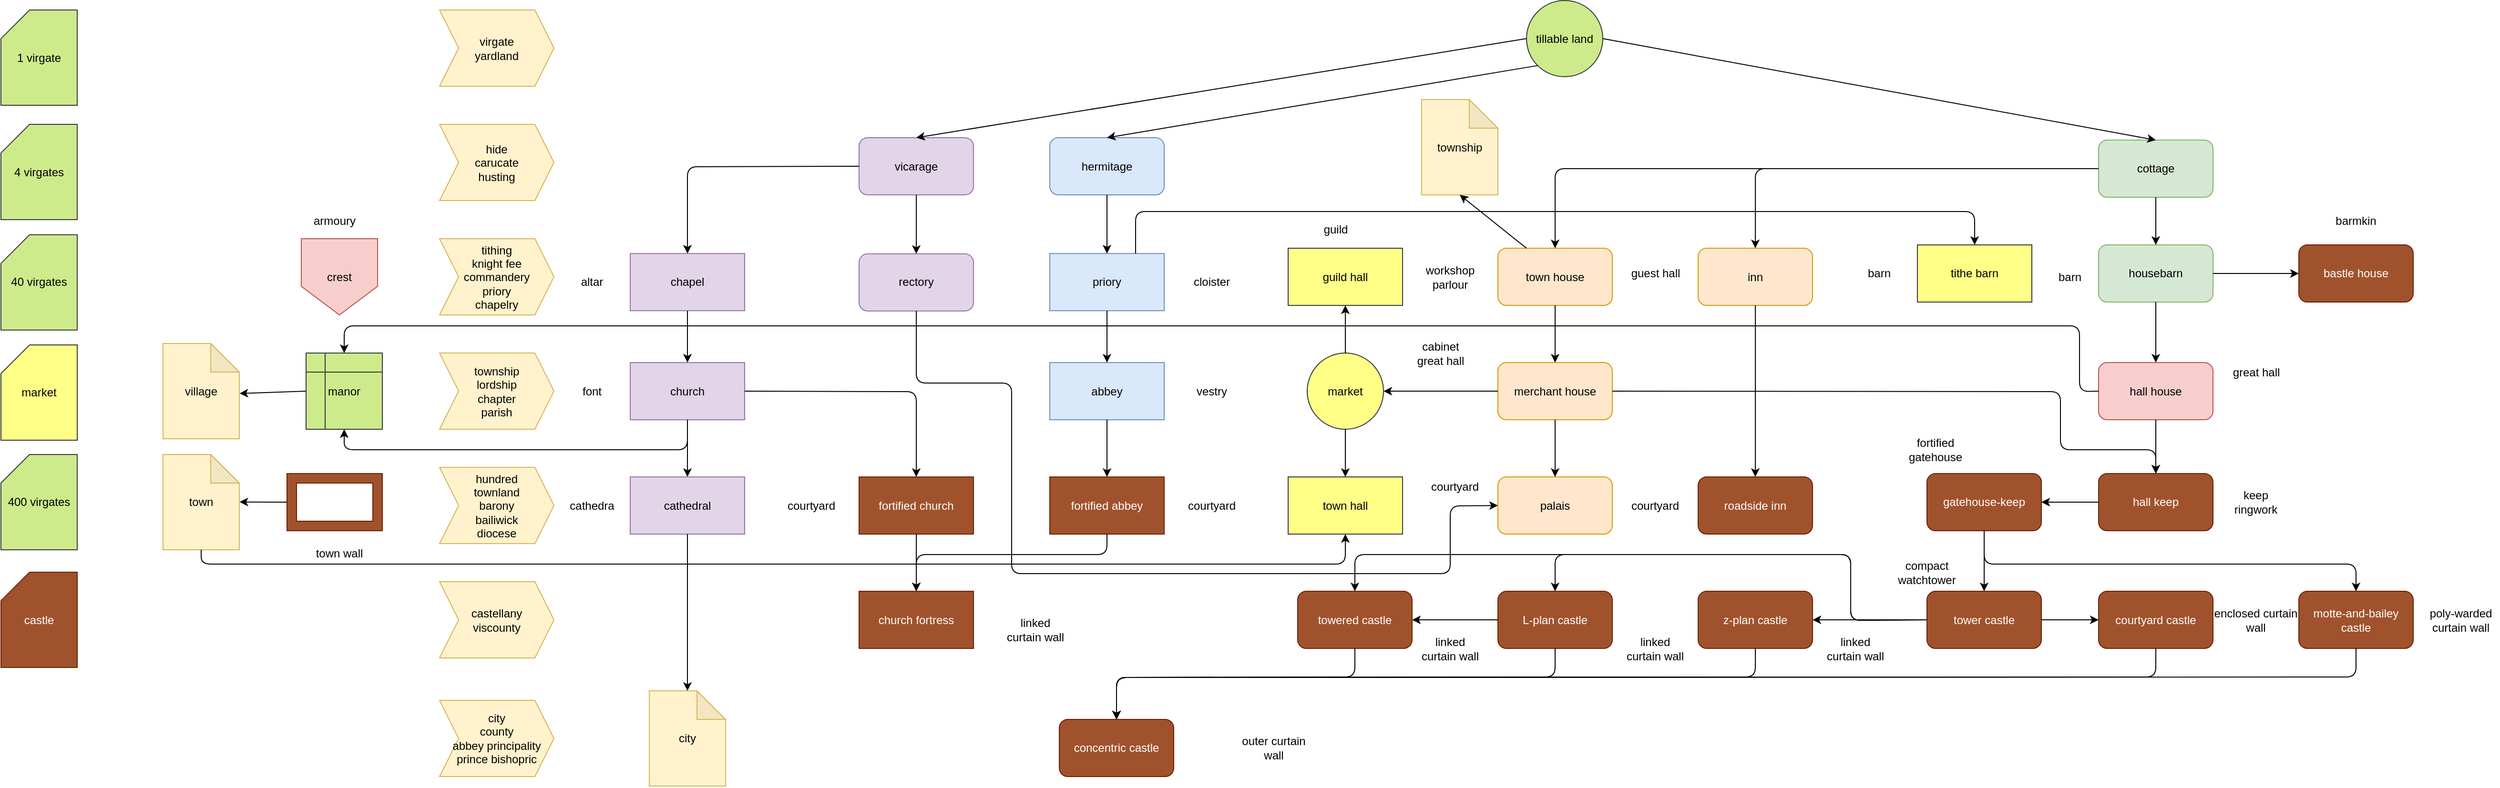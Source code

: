 <mxfile version="12.4.2" type="device" pages="1"><diagram id="bMu57RXg4j-dRuJXqPZt" name="Page-1"><mxGraphModel dx="3065" dy="1182" grid="1" gridSize="10" guides="1" tooltips="1" connect="1" arrows="1" fold="1" page="1" pageScale="1" pageWidth="827" pageHeight="1169" math="0" shadow="0"><root><mxCell id="0"/><mxCell id="1" parent="0"/><mxCell id="_dfp7Mp4CcfCrXWmgRFr-1" value="hall house" style="rounded=1;whiteSpace=wrap;html=1;fillColor=#f8cecc;strokeColor=#b85450;" vertex="1" parent="1"><mxGeometry x="2040" y="418.53" width="120" height="60" as="geometry"/></mxCell><mxCell id="_dfp7Mp4CcfCrXWmgRFr-2" value="hall keep" style="rounded=1;whiteSpace=wrap;html=1;fillColor=#a0522d;strokeColor=#6D1F00;fontColor=#ffffff;" vertex="1" parent="1"><mxGeometry x="2040" y="535" width="120" height="60" as="geometry"/></mxCell><mxCell id="_dfp7Mp4CcfCrXWmgRFr-3" value="gatehouse-keep" style="rounded=1;whiteSpace=wrap;html=1;fillColor=#a0522d;strokeColor=#6D1F00;fontColor=#ffffff;" vertex="1" parent="1"><mxGeometry x="1860" y="535" width="120" height="60" as="geometry"/></mxCell><mxCell id="_dfp7Mp4CcfCrXWmgRFr-4" value="" style="endArrow=classic;html=1;entryX=1;entryY=0.5;entryDx=0;entryDy=0;exitX=0;exitY=0.5;exitDx=0;exitDy=0;" edge="1" parent="1" source="_dfp7Mp4CcfCrXWmgRFr-2" target="_dfp7Mp4CcfCrXWmgRFr-3"><mxGeometry width="50" height="50" relative="1" as="geometry"><mxPoint x="2040" y="835" as="sourcePoint"/><mxPoint x="2090" y="785" as="targetPoint"/></mxGeometry></mxCell><mxCell id="_dfp7Mp4CcfCrXWmgRFr-5" value="" style="endArrow=classic;html=1;entryX=0.5;entryY=0;entryDx=0;entryDy=0;exitX=0.5;exitY=1;exitDx=0;exitDy=0;" edge="1" parent="1" source="_dfp7Mp4CcfCrXWmgRFr-1" target="_dfp7Mp4CcfCrXWmgRFr-2"><mxGeometry width="50" height="50" relative="1" as="geometry"><mxPoint x="2040" y="835" as="sourcePoint"/><mxPoint x="2090" y="785" as="targetPoint"/></mxGeometry></mxCell><mxCell id="_dfp7Mp4CcfCrXWmgRFr-6" value="tower castle" style="rounded=1;whiteSpace=wrap;html=1;fillColor=#a0522d;strokeColor=#6D1F00;fontColor=#ffffff;" vertex="1" parent="1"><mxGeometry x="1860" y="658.53" width="120" height="60" as="geometry"/></mxCell><mxCell id="_dfp7Mp4CcfCrXWmgRFr-8" value="motte-and-bailey castle" style="rounded=1;whiteSpace=wrap;html=1;fillColor=#a0522d;strokeColor=#6D1F00;fontColor=#ffffff;" vertex="1" parent="1"><mxGeometry x="2250" y="658.53" width="120" height="60" as="geometry"/></mxCell><mxCell id="_dfp7Mp4CcfCrXWmgRFr-10" value="courtyard castle" style="rounded=1;whiteSpace=wrap;html=1;fillColor=#a0522d;strokeColor=#6D1F00;fontColor=#ffffff;" vertex="1" parent="1"><mxGeometry x="2040" y="658.53" width="120" height="60" as="geometry"/></mxCell><mxCell id="_dfp7Mp4CcfCrXWmgRFr-11" value="z-plan castle" style="rounded=1;whiteSpace=wrap;html=1;fillColor=#a0522d;strokeColor=#6D1F00;fontColor=#ffffff;" vertex="1" parent="1"><mxGeometry x="1620" y="658.53" width="120" height="60" as="geometry"/></mxCell><mxCell id="_dfp7Mp4CcfCrXWmgRFr-12" value="L-plan castle" style="rounded=1;whiteSpace=wrap;html=1;fillColor=#a0522d;strokeColor=#6D1F00;fontColor=#ffffff;" vertex="1" parent="1"><mxGeometry x="1410" y="658.53" width="120" height="60" as="geometry"/></mxCell><mxCell id="_dfp7Mp4CcfCrXWmgRFr-13" value="towered castle" style="rounded=1;whiteSpace=wrap;html=1;fillColor=#a0522d;strokeColor=#6D1F00;fontColor=#ffffff;" vertex="1" parent="1"><mxGeometry x="1200" y="658.53" width="120" height="60" as="geometry"/></mxCell><mxCell id="_dfp7Mp4CcfCrXWmgRFr-18" value="" style="endArrow=classic;html=1;exitX=0;exitY=0.5;exitDx=0;exitDy=0;entryX=1;entryY=0.5;entryDx=0;entryDy=0;" edge="1" parent="1" source="_dfp7Mp4CcfCrXWmgRFr-12" target="_dfp7Mp4CcfCrXWmgRFr-13"><mxGeometry width="50" height="50" relative="1" as="geometry"><mxPoint x="1200" y="1058.53" as="sourcePoint"/><mxPoint x="1250" y="1008.53" as="targetPoint"/></mxGeometry></mxCell><mxCell id="_dfp7Mp4CcfCrXWmgRFr-19" value="poly-warded curtain wall" style="text;html=1;strokeColor=none;fillColor=none;align=center;verticalAlign=middle;whiteSpace=wrap;rounded=0;" vertex="1" parent="1"><mxGeometry x="2380" y="678.53" width="80" height="20" as="geometry"/></mxCell><mxCell id="_dfp7Mp4CcfCrXWmgRFr-20" value="linked curtain wall" style="text;html=1;strokeColor=none;fillColor=none;align=center;verticalAlign=middle;whiteSpace=wrap;rounded=0;" vertex="1" parent="1"><mxGeometry x="1750" y="708.53" width="70" height="20" as="geometry"/></mxCell><mxCell id="_dfp7Mp4CcfCrXWmgRFr-21" value="outer curtain wall" style="text;html=1;strokeColor=none;fillColor=none;align=center;verticalAlign=middle;whiteSpace=wrap;rounded=0;" vertex="1" parent="1"><mxGeometry x="1140" y="813.03" width="70" height="20" as="geometry"/></mxCell><mxCell id="_dfp7Mp4CcfCrXWmgRFr-22" value="enclosed curtain wall" style="text;html=1;strokeColor=none;fillColor=none;align=center;verticalAlign=middle;whiteSpace=wrap;rounded=0;" vertex="1" parent="1"><mxGeometry x="2160" y="678.53" width="90" height="20" as="geometry"/></mxCell><mxCell id="_dfp7Mp4CcfCrXWmgRFr-23" value="compact watchtower" style="text;html=1;strokeColor=none;fillColor=none;align=center;verticalAlign=middle;whiteSpace=wrap;rounded=0;" vertex="1" parent="1"><mxGeometry x="1820" y="628.53" width="80" height="20" as="geometry"/></mxCell><mxCell id="_dfp7Mp4CcfCrXWmgRFr-24" value="fortified gatehouse" style="text;html=1;strokeColor=none;fillColor=none;align=center;verticalAlign=middle;whiteSpace=wrap;rounded=0;" vertex="1" parent="1"><mxGeometry x="1848.71" y="500" width="40" height="20" as="geometry"/></mxCell><mxCell id="_dfp7Mp4CcfCrXWmgRFr-25" value="&lt;div&gt;keep&lt;/div&gt;&lt;div&gt;ringwork&lt;br&gt;&lt;/div&gt;" style="text;html=1;strokeColor=none;fillColor=none;align=center;verticalAlign=middle;whiteSpace=wrap;rounded=0;" vertex="1" parent="1"><mxGeometry x="2185" y="555" width="40" height="20" as="geometry"/></mxCell><mxCell id="_dfp7Mp4CcfCrXWmgRFr-26" value="housebarn" style="rounded=1;whiteSpace=wrap;html=1;fillColor=#d5e8d4;strokeColor=#82b366;" vertex="1" parent="1"><mxGeometry x="2040" y="295" width="120" height="60" as="geometry"/></mxCell><mxCell id="_dfp7Mp4CcfCrXWmgRFr-27" value="" style="endArrow=classic;html=1;entryX=0.5;entryY=0;entryDx=0;entryDy=0;exitX=0.5;exitY=1;exitDx=0;exitDy=0;" edge="1" parent="1" source="_dfp7Mp4CcfCrXWmgRFr-26" target="_dfp7Mp4CcfCrXWmgRFr-1"><mxGeometry width="50" height="50" relative="1" as="geometry"><mxPoint x="1410" y="1235" as="sourcePoint"/><mxPoint x="1460" y="1185" as="targetPoint"/></mxGeometry></mxCell><mxCell id="_dfp7Mp4CcfCrXWmgRFr-28" value="great hall" style="text;html=1;strokeColor=none;fillColor=none;align=center;verticalAlign=middle;whiteSpace=wrap;rounded=0;" vertex="1" parent="1"><mxGeometry x="2172.5" y="418.53" width="65" height="20" as="geometry"/></mxCell><mxCell id="_dfp7Mp4CcfCrXWmgRFr-29" value="cottage" style="rounded=1;whiteSpace=wrap;html=1;fillColor=#d5e8d4;strokeColor=#82b366;" vertex="1" parent="1"><mxGeometry x="2040" y="185" width="120" height="60" as="geometry"/></mxCell><mxCell id="_dfp7Mp4CcfCrXWmgRFr-30" value="" style="endArrow=classic;html=1;entryX=0.5;entryY=0;entryDx=0;entryDy=0;exitX=0.5;exitY=1;exitDx=0;exitDy=0;" edge="1" parent="1" source="_dfp7Mp4CcfCrXWmgRFr-29" target="_dfp7Mp4CcfCrXWmgRFr-26"><mxGeometry width="50" height="50" relative="1" as="geometry"><mxPoint x="1410" y="1235" as="sourcePoint"/><mxPoint x="1460" y="1185" as="targetPoint"/></mxGeometry></mxCell><mxCell id="_dfp7Mp4CcfCrXWmgRFr-31" value="barn" style="text;html=1;strokeColor=none;fillColor=none;align=center;verticalAlign=middle;whiteSpace=wrap;rounded=0;" vertex="1" parent="1"><mxGeometry x="1990" y="318.53" width="40" height="20" as="geometry"/></mxCell><mxCell id="_dfp7Mp4CcfCrXWmgRFr-54" value="inn" style="rounded=1;whiteSpace=wrap;html=1;fillColor=#ffe6cc;strokeColor=#d79b00;" vertex="1" parent="1"><mxGeometry x="1620" y="298.53" width="120" height="60" as="geometry"/></mxCell><mxCell id="_dfp7Mp4CcfCrXWmgRFr-55" value="roadside inn" style="rounded=1;whiteSpace=wrap;html=1;fillColor=#a0522d;strokeColor=#6D1F00;fontColor=#ffffff;" vertex="1" parent="1"><mxGeometry x="1620" y="538.53" width="120" height="60" as="geometry"/></mxCell><mxCell id="_dfp7Mp4CcfCrXWmgRFr-56" value="" style="endArrow=classic;html=1;exitX=0.5;exitY=1;exitDx=0;exitDy=0;" edge="1" parent="1" source="_dfp7Mp4CcfCrXWmgRFr-54" target="_dfp7Mp4CcfCrXWmgRFr-55"><mxGeometry width="50" height="50" relative="1" as="geometry"><mxPoint x="1270" y="1673.53" as="sourcePoint"/><mxPoint x="1320" y="1623.53" as="targetPoint"/></mxGeometry></mxCell><mxCell id="_dfp7Mp4CcfCrXWmgRFr-57" value="courtyard" style="text;html=1;strokeColor=none;fillColor=none;align=center;verticalAlign=middle;whiteSpace=wrap;rounded=0;" vertex="1" parent="1"><mxGeometry x="1325" y="538.53" width="80" height="20" as="geometry"/></mxCell><mxCell id="_dfp7Mp4CcfCrXWmgRFr-58" value="town house" style="rounded=1;whiteSpace=wrap;html=1;fillColor=#ffe6cc;strokeColor=#d79b00;" vertex="1" parent="1"><mxGeometry x="1410" y="298.53" width="120" height="60" as="geometry"/></mxCell><mxCell id="_dfp7Mp4CcfCrXWmgRFr-59" value="merchant house" style="rounded=1;whiteSpace=wrap;html=1;fillColor=#ffe6cc;strokeColor=#d79b00;" vertex="1" parent="1"><mxGeometry x="1410" y="418.53" width="120" height="60" as="geometry"/></mxCell><mxCell id="_dfp7Mp4CcfCrXWmgRFr-60" value="" style="endArrow=classic;html=1;exitX=0.5;exitY=1;exitDx=0;exitDy=0;" edge="1" parent="1" source="_dfp7Mp4CcfCrXWmgRFr-58" target="_dfp7Mp4CcfCrXWmgRFr-59"><mxGeometry width="50" height="50" relative="1" as="geometry"><mxPoint x="1280" y="1673.53" as="sourcePoint"/><mxPoint x="1600" y="1049.392" as="targetPoint"/></mxGeometry></mxCell><mxCell id="_dfp7Mp4CcfCrXWmgRFr-61" value="courtyard" style="text;html=1;strokeColor=none;fillColor=none;align=center;verticalAlign=middle;whiteSpace=wrap;rounded=0;" vertex="1" parent="1"><mxGeometry x="1540" y="558.53" width="70" height="20" as="geometry"/></mxCell><mxCell id="_dfp7Mp4CcfCrXWmgRFr-62" value="&lt;div&gt;cabinet&lt;/div&gt;&lt;div&gt;great hall&lt;br&gt;&lt;/div&gt;" style="text;html=1;strokeColor=none;fillColor=none;align=center;verticalAlign=middle;whiteSpace=wrap;rounded=0;" vertex="1" parent="1"><mxGeometry x="1320" y="398.53" width="60" height="20" as="geometry"/></mxCell><mxCell id="_dfp7Mp4CcfCrXWmgRFr-63" value="" style="endArrow=classic;html=1;exitX=0;exitY=0.5;exitDx=0;exitDy=0;entryX=0.5;entryY=0;entryDx=0;entryDy=0;" edge="1" parent="1" source="_dfp7Mp4CcfCrXWmgRFr-29" target="_dfp7Mp4CcfCrXWmgRFr-54"><mxGeometry width="50" height="50" relative="1" as="geometry"><mxPoint x="1910" y="275" as="sourcePoint"/><mxPoint x="1560" y="585" as="targetPoint"/><Array as="points"><mxPoint x="1680" y="215"/></Array></mxGeometry></mxCell><mxCell id="_dfp7Mp4CcfCrXWmgRFr-64" value="" style="endArrow=classic;html=1;exitX=0;exitY=0.5;exitDx=0;exitDy=0;entryX=0.5;entryY=0;entryDx=0;entryDy=0;" edge="1" parent="1" source="_dfp7Mp4CcfCrXWmgRFr-29" target="_dfp7Mp4CcfCrXWmgRFr-58"><mxGeometry width="50" height="50" relative="1" as="geometry"><mxPoint x="1340" y="145" as="sourcePoint"/><mxPoint x="1050" y="317.07" as="targetPoint"/><Array as="points"><mxPoint x="1470" y="215"/></Array></mxGeometry></mxCell><mxCell id="_dfp7Mp4CcfCrXWmgRFr-65" value="guest hall" style="text;html=1;strokeColor=none;fillColor=none;align=center;verticalAlign=middle;whiteSpace=wrap;rounded=0;" vertex="1" parent="1"><mxGeometry x="1537.5" y="315.0" width="75" height="20" as="geometry"/></mxCell><mxCell id="_dfp7Mp4CcfCrXWmgRFr-66" value="&lt;div&gt;workshop&lt;/div&gt;&lt;div&gt;parlour&lt;br&gt;&lt;/div&gt;" style="text;html=1;strokeColor=none;fillColor=none;align=center;verticalAlign=middle;whiteSpace=wrap;rounded=0;" vertex="1" parent="1"><mxGeometry x="1325" y="318.53" width="70" height="20" as="geometry"/></mxCell><mxCell id="_dfp7Mp4CcfCrXWmgRFr-67" value="concentric castle" style="rounded=1;whiteSpace=wrap;html=1;fillColor=#a0522d;strokeColor=#6D1F00;fontColor=#ffffff;" vertex="1" parent="1"><mxGeometry x="950" y="793.03" width="120" height="60" as="geometry"/></mxCell><mxCell id="_dfp7Mp4CcfCrXWmgRFr-68" value="" style="endArrow=classic;html=1;exitX=0.5;exitY=1;exitDx=0;exitDy=0;entryX=0.5;entryY=0;entryDx=0;entryDy=0;" edge="1" parent="1" source="_dfp7Mp4CcfCrXWmgRFr-13" target="_dfp7Mp4CcfCrXWmgRFr-67"><mxGeometry width="50" height="50" relative="1" as="geometry"><mxPoint x="1290" y="838.53" as="sourcePoint"/><mxPoint x="1140" y="778.53" as="targetPoint"/><Array as="points"><mxPoint x="1260" y="748.53"/><mxPoint x="1010" y="749"/></Array></mxGeometry></mxCell><mxCell id="_dfp7Mp4CcfCrXWmgRFr-69" value="" style="endArrow=classic;html=1;exitX=0.5;exitY=1;exitDx=0;exitDy=0;entryX=0.5;entryY=0;entryDx=0;entryDy=0;" edge="1" parent="1" source="_dfp7Mp4CcfCrXWmgRFr-12" target="_dfp7Mp4CcfCrXWmgRFr-67"><mxGeometry width="50" height="50" relative="1" as="geometry"><mxPoint x="1300" y="908.53" as="sourcePoint"/><mxPoint x="1360" y="838.53" as="targetPoint"/><Array as="points"><mxPoint x="1470" y="748.53"/><mxPoint x="1010" y="749"/></Array></mxGeometry></mxCell><mxCell id="_dfp7Mp4CcfCrXWmgRFr-70" value="" style="endArrow=classic;html=1;exitX=0.5;exitY=1;exitDx=0;exitDy=0;entryX=0.5;entryY=0;entryDx=0;entryDy=0;" edge="1" parent="1" source="_dfp7Mp4CcfCrXWmgRFr-11" target="_dfp7Mp4CcfCrXWmgRFr-67"><mxGeometry width="50" height="50" relative="1" as="geometry"><mxPoint x="1670" y="788.53" as="sourcePoint"/><mxPoint x="1520" y="818.53" as="targetPoint"/><Array as="points"><mxPoint x="1680" y="748.53"/><mxPoint x="1010" y="749"/></Array></mxGeometry></mxCell><mxCell id="_dfp7Mp4CcfCrXWmgRFr-71" value="" style="endArrow=classic;html=1;exitX=0.5;exitY=1;exitDx=0;exitDy=0;entryX=0.5;entryY=0;entryDx=0;entryDy=0;" edge="1" parent="1" source="_dfp7Mp4CcfCrXWmgRFr-10" target="_dfp7Mp4CcfCrXWmgRFr-67"><mxGeometry width="50" height="50" relative="1" as="geometry"><mxPoint x="1820" y="778.53" as="sourcePoint"/><mxPoint x="1830" y="808.53" as="targetPoint"/><Array as="points"><mxPoint x="2100" y="748.53"/><mxPoint x="1010" y="749"/></Array></mxGeometry></mxCell><mxCell id="_dfp7Mp4CcfCrXWmgRFr-72" value="" style="endArrow=classic;html=1;exitX=0.5;exitY=1;exitDx=0;exitDy=0;entryX=0.5;entryY=0;entryDx=0;entryDy=0;" edge="1" parent="1" source="_dfp7Mp4CcfCrXWmgRFr-8" target="_dfp7Mp4CcfCrXWmgRFr-67"><mxGeometry width="50" height="50" relative="1" as="geometry"><mxPoint x="2040" y="838.53" as="sourcePoint"/><mxPoint x="2070" y="818.53" as="targetPoint"/><Array as="points"><mxPoint x="2310" y="748.53"/><mxPoint x="1010" y="749"/></Array></mxGeometry></mxCell><mxCell id="_dfp7Mp4CcfCrXWmgRFr-95" value="priory" style="rounded=0;whiteSpace=wrap;html=1;fillColor=#dae8fc;strokeColor=#6c8ebf;" vertex="1" parent="1"><mxGeometry x="940" y="304.08" width="120" height="60" as="geometry"/></mxCell><mxCell id="_dfp7Mp4CcfCrXWmgRFr-96" value="abbey" style="rounded=0;whiteSpace=wrap;html=1;fillColor=#dae8fc;strokeColor=#6c8ebf;" vertex="1" parent="1"><mxGeometry x="940" y="418.53" width="120" height="60" as="geometry"/></mxCell><mxCell id="_dfp7Mp4CcfCrXWmgRFr-97" value="fortified abbey" style="rounded=0;whiteSpace=wrap;html=1;fillColor=#a0522d;strokeColor=#6D1F00;fontColor=#ffffff;" vertex="1" parent="1"><mxGeometry x="940" y="538.53" width="120" height="60" as="geometry"/></mxCell><mxCell id="_dfp7Mp4CcfCrXWmgRFr-98" value="" style="endArrow=classic;html=1;exitX=0.5;exitY=1;exitDx=0;exitDy=0;" edge="1" parent="1" source="_dfp7Mp4CcfCrXWmgRFr-96" target="_dfp7Mp4CcfCrXWmgRFr-97"><mxGeometry width="50" height="50" relative="1" as="geometry"><mxPoint x="1171.29" y="544.997" as="sourcePoint"/><mxPoint x="1071.29" y="665.83" as="targetPoint"/></mxGeometry></mxCell><mxCell id="_dfp7Mp4CcfCrXWmgRFr-99" value="" style="endArrow=classic;html=1;exitX=0.5;exitY=1;exitDx=0;exitDy=0;entryX=0.5;entryY=0;entryDx=0;entryDy=0;" edge="1" parent="1" source="_dfp7Mp4CcfCrXWmgRFr-95" target="_dfp7Mp4CcfCrXWmgRFr-96"><mxGeometry width="50" height="50" relative="1" as="geometry"><mxPoint x="1151.29" y="537.497" as="sourcePoint"/><mxPoint x="1111.29" y="610.83" as="targetPoint"/></mxGeometry></mxCell><mxCell id="_dfp7Mp4CcfCrXWmgRFr-100" value="church" style="rounded=0;whiteSpace=wrap;html=1;fillColor=#e1d5e7;strokeColor=#9673a6;" vertex="1" parent="1"><mxGeometry x="500" y="418.53" width="120" height="60" as="geometry"/></mxCell><mxCell id="_dfp7Mp4CcfCrXWmgRFr-102" value="hermitage" style="rounded=1;whiteSpace=wrap;html=1;fillColor=#dae8fc;strokeColor=#6c8ebf;" vertex="1" parent="1"><mxGeometry x="940" y="182.5" width="120" height="60" as="geometry"/></mxCell><mxCell id="_dfp7Mp4CcfCrXWmgRFr-103" value="" style="endArrow=classic;html=1;entryX=0.5;entryY=0;entryDx=0;entryDy=0;exitX=0.5;exitY=1;exitDx=0;exitDy=0;" edge="1" parent="1" source="_dfp7Mp4CcfCrXWmgRFr-100" target="_dfp7Mp4CcfCrXWmgRFr-118"><mxGeometry width="50" height="50" relative="1" as="geometry"><mxPoint x="360" y="350" as="sourcePoint"/><mxPoint x="560" y="552.64" as="targetPoint"/></mxGeometry></mxCell><mxCell id="_dfp7Mp4CcfCrXWmgRFr-104" value="rectory" style="rounded=1;whiteSpace=wrap;html=1;fillColor=#e1d5e7;strokeColor=#9673a6;" vertex="1" parent="1"><mxGeometry x="740" y="304.42" width="120" height="60" as="geometry"/></mxCell><mxCell id="_dfp7Mp4CcfCrXWmgRFr-105" value="vicarage" style="rounded=1;whiteSpace=wrap;html=1;fillColor=#e1d5e7;strokeColor=#9673a6;" vertex="1" parent="1"><mxGeometry x="740" y="182.5" width="120" height="60" as="geometry"/></mxCell><mxCell id="_dfp7Mp4CcfCrXWmgRFr-106" value="" style="endArrow=classic;html=1;exitX=0.5;exitY=1;exitDx=0;exitDy=0;entryX=0.5;entryY=0;entryDx=0;entryDy=0;" edge="1" parent="1" source="_dfp7Mp4CcfCrXWmgRFr-105" target="_dfp7Mp4CcfCrXWmgRFr-104"><mxGeometry width="50" height="50" relative="1" as="geometry"><mxPoint x="870" y="552.5" as="sourcePoint"/><mxPoint x="790" y="580" as="targetPoint"/></mxGeometry></mxCell><mxCell id="_dfp7Mp4CcfCrXWmgRFr-107" value="" style="endArrow=classic;html=1;exitX=0.5;exitY=1;exitDx=0;exitDy=0;entryX=0.5;entryY=0;entryDx=0;entryDy=0;" edge="1" parent="1" source="_dfp7Mp4CcfCrXWmgRFr-102" target="_dfp7Mp4CcfCrXWmgRFr-95"><mxGeometry width="50" height="50" relative="1" as="geometry"><mxPoint x="781.29" y="250.83" as="sourcePoint"/><mxPoint x="781.29" y="316.11" as="targetPoint"/></mxGeometry></mxCell><mxCell id="_dfp7Mp4CcfCrXWmgRFr-108" value="chapel" style="rounded=0;whiteSpace=wrap;html=1;fillColor=#e1d5e7;strokeColor=#9673a6;" vertex="1" parent="1"><mxGeometry x="500" y="304.08" width="120" height="60" as="geometry"/></mxCell><mxCell id="_dfp7Mp4CcfCrXWmgRFr-109" value="" style="endArrow=classic;html=1;exitX=0;exitY=0.5;exitDx=0;exitDy=0;entryX=0.5;entryY=0;entryDx=0;entryDy=0;" edge="1" parent="1" source="_dfp7Mp4CcfCrXWmgRFr-105" target="_dfp7Mp4CcfCrXWmgRFr-108"><mxGeometry width="50" height="50" relative="1" as="geometry"><mxPoint x="670" y="140" as="sourcePoint"/><mxPoint x="550" y="140" as="targetPoint"/><Array as="points"><mxPoint x="560" y="213"/></Array></mxGeometry></mxCell><mxCell id="_dfp7Mp4CcfCrXWmgRFr-110" value="" style="endArrow=classic;html=1;exitX=0.5;exitY=1;exitDx=0;exitDy=0;" edge="1" parent="1" source="_dfp7Mp4CcfCrXWmgRFr-108" target="_dfp7Mp4CcfCrXWmgRFr-100"><mxGeometry width="50" height="50" relative="1" as="geometry"><mxPoint x="390" y="260" as="sourcePoint"/><mxPoint x="390" y="321.92" as="targetPoint"/></mxGeometry></mxCell><mxCell id="_dfp7Mp4CcfCrXWmgRFr-111" value="cathedra" style="text;html=1;strokeColor=none;fillColor=none;align=center;verticalAlign=middle;whiteSpace=wrap;rounded=0;" vertex="1" parent="1"><mxGeometry x="440" y="558.53" width="40" height="20" as="geometry"/></mxCell><mxCell id="_dfp7Mp4CcfCrXWmgRFr-112" value="altar" style="text;html=1;strokeColor=none;fillColor=none;align=center;verticalAlign=middle;whiteSpace=wrap;rounded=0;" vertex="1" parent="1"><mxGeometry x="440" y="324.42" width="40" height="20" as="geometry"/></mxCell><mxCell id="_dfp7Mp4CcfCrXWmgRFr-114" value="font" style="text;html=1;strokeColor=none;fillColor=none;align=center;verticalAlign=middle;whiteSpace=wrap;rounded=0;" vertex="1" parent="1"><mxGeometry x="440" y="438.53" width="40" height="20" as="geometry"/></mxCell><mxCell id="_dfp7Mp4CcfCrXWmgRFr-115" value="cloister" style="text;html=1;strokeColor=none;fillColor=none;align=center;verticalAlign=middle;whiteSpace=wrap;rounded=0;" vertex="1" parent="1"><mxGeometry x="1090" y="324.42" width="40" height="20" as="geometry"/></mxCell><mxCell id="_dfp7Mp4CcfCrXWmgRFr-116" value="courtyard" style="text;html=1;strokeColor=none;fillColor=none;align=center;verticalAlign=middle;whiteSpace=wrap;rounded=0;" vertex="1" parent="1"><mxGeometry x="1090" y="558.53" width="40" height="20" as="geometry"/></mxCell><mxCell id="_dfp7Mp4CcfCrXWmgRFr-117" value="vestry" style="text;html=1;strokeColor=none;fillColor=none;align=center;verticalAlign=middle;whiteSpace=wrap;rounded=0;" vertex="1" parent="1"><mxGeometry x="1090" y="438.53" width="40" height="20" as="geometry"/></mxCell><mxCell id="_dfp7Mp4CcfCrXWmgRFr-118" value="cathedral" style="rounded=0;whiteSpace=wrap;html=1;fillColor=#e1d5e7;strokeColor=#9673a6;" vertex="1" parent="1"><mxGeometry x="500" y="538.53" width="120" height="60" as="geometry"/></mxCell><mxCell id="_dfp7Mp4CcfCrXWmgRFr-119" value="palais" style="rounded=1;whiteSpace=wrap;html=1;fillColor=#ffe6cc;strokeColor=#d79b00;" vertex="1" parent="1"><mxGeometry x="1410" y="538.53" width="120" height="60" as="geometry"/></mxCell><mxCell id="_dfp7Mp4CcfCrXWmgRFr-120" value="" style="endArrow=classic;html=1;exitX=0.5;exitY=1;exitDx=0;exitDy=0;entryX=0.5;entryY=0;entryDx=0;entryDy=0;" edge="1" parent="1" source="_dfp7Mp4CcfCrXWmgRFr-59" target="_dfp7Mp4CcfCrXWmgRFr-119"><mxGeometry width="50" height="50" relative="1" as="geometry"><mxPoint x="1350" y="723.53" as="sourcePoint"/><mxPoint x="1350" y="792.5" as="targetPoint"/></mxGeometry></mxCell><mxCell id="_dfp7Mp4CcfCrXWmgRFr-128" value="tillable land" style="ellipse;whiteSpace=wrap;html=1;aspect=fixed;fillColor=#cdeb8b;strokeColor=#36393d;" vertex="1" parent="1"><mxGeometry x="1440" y="38.53" width="80" height="80" as="geometry"/></mxCell><mxCell id="hwaHzR4y0qbsWdCwGKjP-2" value="&lt;div&gt;hide&lt;/div&gt;&lt;div&gt;carucate&lt;/div&gt;&lt;div&gt;husting&lt;br&gt;&lt;/div&gt;" style="shape=step;perimeter=stepPerimeter;whiteSpace=wrap;html=1;fixedSize=1;fillColor=#fff2cc;strokeColor=#d6b656;" vertex="1" parent="1"><mxGeometry x="300" y="168.53" width="120" height="80" as="geometry"/></mxCell><mxCell id="hwaHzR4y0qbsWdCwGKjP-3" value="&lt;div&gt;tithing&lt;/div&gt;&lt;div&gt;knight fee&lt;/div&gt;&lt;div&gt;commandery&lt;/div&gt;&lt;div&gt;priory&lt;/div&gt;&lt;div&gt;chapelry&lt;br&gt;&lt;/div&gt;" style="shape=step;perimeter=stepPerimeter;whiteSpace=wrap;html=1;fixedSize=1;fillColor=#fff2cc;strokeColor=#d6b656;" vertex="1" parent="1"><mxGeometry x="300" y="288.53" width="120" height="80" as="geometry"/></mxCell><mxCell id="hwaHzR4y0qbsWdCwGKjP-4" value="&lt;div&gt;township&lt;/div&gt;&lt;div&gt;lordship&lt;/div&gt;&lt;div&gt;chapter&lt;/div&gt;&lt;div&gt;parish&lt;br&gt;&lt;/div&gt;" style="shape=step;perimeter=stepPerimeter;whiteSpace=wrap;html=1;fixedSize=1;fillColor=#fff2cc;strokeColor=#d6b656;" vertex="1" parent="1"><mxGeometry x="300" y="408.53" width="120" height="80" as="geometry"/></mxCell><mxCell id="hwaHzR4y0qbsWdCwGKjP-5" value="&lt;div&gt;hundred&lt;/div&gt;&lt;div&gt;townland&lt;/div&gt;&lt;div&gt;barony&lt;/div&gt;&lt;div&gt;bailiwick&lt;/div&gt;&lt;div&gt;diocese&lt;/div&gt;" style="shape=step;perimeter=stepPerimeter;whiteSpace=wrap;html=1;fixedSize=1;fillColor=#fff2cc;strokeColor=#d6b656;" vertex="1" parent="1"><mxGeometry x="300" y="528.53" width="120" height="80" as="geometry"/></mxCell><mxCell id="hwaHzR4y0qbsWdCwGKjP-6" value="&lt;div&gt;castellany&lt;/div&gt;&lt;div&gt;viscounty&lt;br&gt;&lt;/div&gt;" style="shape=step;perimeter=stepPerimeter;whiteSpace=wrap;html=1;fixedSize=1;fillColor=#fff2cc;strokeColor=#d6b656;" vertex="1" parent="1"><mxGeometry x="300" y="648.53" width="120" height="80" as="geometry"/></mxCell><mxCell id="hwaHzR4y0qbsWdCwGKjP-7" value="&lt;div&gt;city&lt;/div&gt;&lt;div&gt;county&lt;/div&gt;&lt;div&gt;abbey principality&lt;/div&gt;&lt;div&gt;prince bishopric&lt;br&gt;&lt;/div&gt;" style="shape=step;perimeter=stepPerimeter;whiteSpace=wrap;html=1;fixedSize=1;fillColor=#fff2cc;strokeColor=#d6b656;" vertex="1" parent="1"><mxGeometry x="300" y="773.03" width="120" height="80" as="geometry"/></mxCell><mxCell id="hwaHzR4y0qbsWdCwGKjP-9" value="" style="endArrow=classic;html=1;exitX=0.5;exitY=1;exitDx=0;exitDy=0;entryX=0.5;entryY=0;entryDx=0;entryDy=0;" edge="1" parent="1" source="_dfp7Mp4CcfCrXWmgRFr-3" target="_dfp7Mp4CcfCrXWmgRFr-6"><mxGeometry width="50" height="50" relative="1" as="geometry"><mxPoint x="1130" y="1270" as="sourcePoint"/><mxPoint x="1180" y="1220" as="targetPoint"/></mxGeometry></mxCell><mxCell id="hwaHzR4y0qbsWdCwGKjP-13" value="linked curtain wall" style="text;html=1;strokeColor=none;fillColor=none;align=center;verticalAlign=middle;whiteSpace=wrap;rounded=0;" vertex="1" parent="1"><mxGeometry x="1540" y="708.53" width="70" height="20" as="geometry"/></mxCell><mxCell id="hwaHzR4y0qbsWdCwGKjP-14" value="linked curtain wall" style="text;html=1;strokeColor=none;fillColor=none;align=center;verticalAlign=middle;whiteSpace=wrap;rounded=0;" vertex="1" parent="1"><mxGeometry x="1325" y="708.53" width="70" height="20" as="geometry"/></mxCell><mxCell id="hwaHzR4y0qbsWdCwGKjP-15" value="" style="endArrow=classic;html=1;exitX=0;exitY=0.5;exitDx=0;exitDy=0;entryX=1;entryY=0.5;entryDx=0;entryDy=0;" edge="1" parent="1" source="_dfp7Mp4CcfCrXWmgRFr-6" target="_dfp7Mp4CcfCrXWmgRFr-11"><mxGeometry width="50" height="50" relative="1" as="geometry"><mxPoint x="860" y="920" as="sourcePoint"/><mxPoint x="910" y="870" as="targetPoint"/></mxGeometry></mxCell><mxCell id="hwaHzR4y0qbsWdCwGKjP-16" value="" style="endArrow=classic;html=1;entryX=0.5;entryY=0;entryDx=0;entryDy=0;exitX=0.5;exitY=1;exitDx=0;exitDy=0;" edge="1" parent="1" source="_dfp7Mp4CcfCrXWmgRFr-3" target="_dfp7Mp4CcfCrXWmgRFr-8"><mxGeometry width="50" height="50" relative="1" as="geometry"><mxPoint x="2020" y="620" as="sourcePoint"/><mxPoint x="910" y="870" as="targetPoint"/><Array as="points"><mxPoint x="1920" y="630"/><mxPoint x="2310" y="630"/></Array></mxGeometry></mxCell><mxCell id="hwaHzR4y0qbsWdCwGKjP-17" value="" style="endArrow=classic;html=1;entryX=0;entryY=0.5;entryDx=0;entryDy=0;exitX=1;exitY=0.5;exitDx=0;exitDy=0;" edge="1" parent="1" source="_dfp7Mp4CcfCrXWmgRFr-6" target="_dfp7Mp4CcfCrXWmgRFr-10"><mxGeometry width="50" height="50" relative="1" as="geometry"><mxPoint x="860" y="920" as="sourcePoint"/><mxPoint x="910" y="870" as="targetPoint"/></mxGeometry></mxCell><mxCell id="hwaHzR4y0qbsWdCwGKjP-18" value="" style="endArrow=classic;html=1;exitX=0;exitY=0.5;exitDx=0;exitDy=0;entryX=0.5;entryY=0;entryDx=0;entryDy=0;" edge="1" parent="1" source="_dfp7Mp4CcfCrXWmgRFr-6" target="_dfp7Mp4CcfCrXWmgRFr-12"><mxGeometry width="50" height="50" relative="1" as="geometry"><mxPoint x="860" y="920" as="sourcePoint"/><mxPoint x="1610" y="610" as="targetPoint"/><Array as="points"><mxPoint x="1780" y="689"/><mxPoint x="1780" y="620"/><mxPoint x="1470" y="620"/></Array></mxGeometry></mxCell><mxCell id="hwaHzR4y0qbsWdCwGKjP-19" value="" style="endArrow=classic;html=1;exitX=0;exitY=0.5;exitDx=0;exitDy=0;entryX=0.5;entryY=0;entryDx=0;entryDy=0;" edge="1" parent="1" source="_dfp7Mp4CcfCrXWmgRFr-6" target="_dfp7Mp4CcfCrXWmgRFr-13"><mxGeometry width="50" height="50" relative="1" as="geometry"><mxPoint x="860" y="920" as="sourcePoint"/><mxPoint x="1300" y="610" as="targetPoint"/><Array as="points"><mxPoint x="1780" y="689"/><mxPoint x="1780" y="620"/><mxPoint x="1260" y="620"/></Array></mxGeometry></mxCell><mxCell id="hwaHzR4y0qbsWdCwGKjP-20" value="" style="endArrow=classic;html=1;entryX=0.5;entryY=0;entryDx=0;entryDy=0;exitX=1;exitY=0.5;exitDx=0;exitDy=0;" edge="1" parent="1" source="_dfp7Mp4CcfCrXWmgRFr-128" target="_dfp7Mp4CcfCrXWmgRFr-29"><mxGeometry width="50" height="50" relative="1" as="geometry"><mxPoint x="300" y="930" as="sourcePoint"/><mxPoint x="350" y="880" as="targetPoint"/></mxGeometry></mxCell><mxCell id="hwaHzR4y0qbsWdCwGKjP-21" value="" style="endArrow=classic;html=1;exitX=0;exitY=1;exitDx=0;exitDy=0;entryX=0.5;entryY=0;entryDx=0;entryDy=0;" edge="1" parent="1" source="_dfp7Mp4CcfCrXWmgRFr-128" target="_dfp7Mp4CcfCrXWmgRFr-102"><mxGeometry width="50" height="50" relative="1" as="geometry"><mxPoint x="300" y="930" as="sourcePoint"/><mxPoint x="350" y="880" as="targetPoint"/></mxGeometry></mxCell><mxCell id="hwaHzR4y0qbsWdCwGKjP-22" value="" style="endArrow=classic;html=1;exitX=0;exitY=0.5;exitDx=0;exitDy=0;entryX=0.5;entryY=0;entryDx=0;entryDy=0;" edge="1" parent="1" source="_dfp7Mp4CcfCrXWmgRFr-128" target="_dfp7Mp4CcfCrXWmgRFr-105"><mxGeometry width="50" height="50" relative="1" as="geometry"><mxPoint x="300" y="930" as="sourcePoint"/><mxPoint x="350" y="880" as="targetPoint"/></mxGeometry></mxCell><mxCell id="hwaHzR4y0qbsWdCwGKjP-23" value="" style="endArrow=classic;html=1;entryX=0.5;entryY=0;entryDx=0;entryDy=0;exitX=1;exitY=0.5;exitDx=0;exitDy=0;" edge="1" parent="1" source="_dfp7Mp4CcfCrXWmgRFr-59" target="_dfp7Mp4CcfCrXWmgRFr-2"><mxGeometry width="50" height="50" relative="1" as="geometry"><mxPoint x="1580" y="440" as="sourcePoint"/><mxPoint x="1520" y="950" as="targetPoint"/><Array as="points"><mxPoint x="2000" y="449"/><mxPoint x="2000" y="510"/><mxPoint x="2100" y="510"/></Array></mxGeometry></mxCell><mxCell id="hwaHzR4y0qbsWdCwGKjP-24" value="" style="endArrow=classic;html=1;entryX=0;entryY=0.5;entryDx=0;entryDy=0;exitX=0.5;exitY=1;exitDx=0;exitDy=0;" edge="1" parent="1" source="_dfp7Mp4CcfCrXWmgRFr-104" target="_dfp7Mp4CcfCrXWmgRFr-119"><mxGeometry width="50" height="50" relative="1" as="geometry"><mxPoint x="780" y="690" as="sourcePoint"/><mxPoint x="400" y="880" as="targetPoint"/><Array as="points"><mxPoint x="800" y="440"/><mxPoint x="900" y="440"/><mxPoint x="900" y="640"/><mxPoint x="1160" y="640"/><mxPoint x="1360" y="640"/><mxPoint x="1360" y="569"/></Array></mxGeometry></mxCell><mxCell id="hwaHzR4y0qbsWdCwGKjP-25" value="fortified church" style="rounded=0;whiteSpace=wrap;html=1;fillColor=#a0522d;strokeColor=#6D1F00;fontColor=#ffffff;" vertex="1" parent="1"><mxGeometry x="740" y="538.53" width="120" height="60" as="geometry"/></mxCell><mxCell id="hwaHzR4y0qbsWdCwGKjP-26" value="" style="endArrow=classic;html=1;entryX=0.5;entryY=0;entryDx=0;entryDy=0;exitX=1;exitY=0.5;exitDx=0;exitDy=0;" edge="1" parent="1" source="_dfp7Mp4CcfCrXWmgRFr-100" target="hwaHzR4y0qbsWdCwGKjP-25"><mxGeometry width="50" height="50" relative="1" as="geometry"><mxPoint x="300" y="930" as="sourcePoint"/><mxPoint x="350" y="880" as="targetPoint"/><Array as="points"><mxPoint x="800" y="449"/></Array></mxGeometry></mxCell><mxCell id="hwaHzR4y0qbsWdCwGKjP-27" value="church fortress" style="rounded=0;whiteSpace=wrap;html=1;fillColor=#a0522d;strokeColor=#6D1F00;fontColor=#ffffff;" vertex="1" parent="1"><mxGeometry x="740" y="658.53" width="120" height="60" as="geometry"/></mxCell><mxCell id="hwaHzR4y0qbsWdCwGKjP-28" value="" style="endArrow=classic;html=1;entryX=0.5;entryY=0;entryDx=0;entryDy=0;exitX=0.5;exitY=1;exitDx=0;exitDy=0;" edge="1" parent="1" source="hwaHzR4y0qbsWdCwGKjP-25" target="hwaHzR4y0qbsWdCwGKjP-27"><mxGeometry width="50" height="50" relative="1" as="geometry"><mxPoint x="300" y="930" as="sourcePoint"/><mxPoint x="350" y="880" as="targetPoint"/></mxGeometry></mxCell><mxCell id="hwaHzR4y0qbsWdCwGKjP-29" value="courtyard" style="text;html=1;strokeColor=none;fillColor=none;align=center;verticalAlign=middle;whiteSpace=wrap;rounded=0;" vertex="1" parent="1"><mxGeometry x="670" y="558.53" width="40" height="20" as="geometry"/></mxCell><mxCell id="hwaHzR4y0qbsWdCwGKjP-30" value="linked curtain wall" style="text;html=1;strokeColor=none;fillColor=none;align=center;verticalAlign=middle;whiteSpace=wrap;rounded=0;" vertex="1" parent="1"><mxGeometry x="890" y="688.53" width="70" height="20" as="geometry"/></mxCell><mxCell id="hwaHzR4y0qbsWdCwGKjP-31" value="" style="endArrow=classic;html=1;exitX=0.5;exitY=1;exitDx=0;exitDy=0;entryX=0.5;entryY=0;entryDx=0;entryDy=0;" edge="1" parent="1" source="_dfp7Mp4CcfCrXWmgRFr-97" target="hwaHzR4y0qbsWdCwGKjP-27"><mxGeometry width="50" height="50" relative="1" as="geometry"><mxPoint x="300" y="930" as="sourcePoint"/><mxPoint x="350" y="880" as="targetPoint"/><Array as="points"><mxPoint x="1000" y="620"/><mxPoint x="800" y="620"/></Array></mxGeometry></mxCell><mxCell id="hwaHzR4y0qbsWdCwGKjP-35" value="" style="verticalLabelPosition=bottom;verticalAlign=top;html=1;shape=mxgraph.basic.frame;dx=10;fillColor=#a0522d;strokeColor=#6D1F00;fontColor=#ffffff;" vertex="1" parent="1"><mxGeometry x="140" y="535" width="100" height="60" as="geometry"/></mxCell><mxCell id="hwaHzR4y0qbsWdCwGKjP-36" value="town wall" style="text;html=1;strokeColor=none;fillColor=none;align=center;verticalAlign=middle;whiteSpace=wrap;rounded=0;" vertex="1" parent="1"><mxGeometry x="160" y="608.53" width="70" height="20" as="geometry"/></mxCell><mxCell id="hwaHzR4y0qbsWdCwGKjP-37" value="market" style="ellipse;whiteSpace=wrap;html=1;aspect=fixed;fillColor=#ffff88;strokeColor=#36393d;" vertex="1" parent="1"><mxGeometry x="1210" y="408.53" width="80" height="80" as="geometry"/></mxCell><mxCell id="hwaHzR4y0qbsWdCwGKjP-38" value="town hall" style="rounded=0;whiteSpace=wrap;html=1;fillColor=#ffff88;strokeColor=#36393d;" vertex="1" parent="1"><mxGeometry x="1190" y="538.53" width="120" height="60" as="geometry"/></mxCell><mxCell id="hwaHzR4y0qbsWdCwGKjP-39" value="" style="endArrow=classic;html=1;exitX=0;exitY=0.5;exitDx=0;exitDy=0;entryX=1;entryY=0.5;entryDx=0;entryDy=0;" edge="1" parent="1" source="_dfp7Mp4CcfCrXWmgRFr-59" target="hwaHzR4y0qbsWdCwGKjP-37"><mxGeometry width="50" height="50" relative="1" as="geometry"><mxPoint x="-40" y="930" as="sourcePoint"/><mxPoint x="10" y="880" as="targetPoint"/></mxGeometry></mxCell><mxCell id="hwaHzR4y0qbsWdCwGKjP-40" value="" style="endArrow=classic;html=1;entryX=0.5;entryY=0;entryDx=0;entryDy=0;exitX=0.5;exitY=1;exitDx=0;exitDy=0;" edge="1" parent="1" source="hwaHzR4y0qbsWdCwGKjP-37" target="hwaHzR4y0qbsWdCwGKjP-38"><mxGeometry width="50" height="50" relative="1" as="geometry"><mxPoint x="140" y="930" as="sourcePoint"/><mxPoint x="190" y="880" as="targetPoint"/></mxGeometry></mxCell><mxCell id="eO332UQpQGMXqZvqKaXe-1" value="bastle house" style="rounded=1;whiteSpace=wrap;html=1;fillColor=#a0522d;strokeColor=#6D1F00;fontColor=#ffffff;" vertex="1" parent="1"><mxGeometry x="2250" y="295" width="120" height="60" as="geometry"/></mxCell><mxCell id="eO332UQpQGMXqZvqKaXe-2" value="" style="endArrow=classic;html=1;entryX=0;entryY=0.5;entryDx=0;entryDy=0;exitX=1;exitY=0.5;exitDx=0;exitDy=0;" edge="1" parent="1" source="_dfp7Mp4CcfCrXWmgRFr-26" target="eO332UQpQGMXqZvqKaXe-1"><mxGeometry width="50" height="50" relative="1" as="geometry"><mxPoint x="1010" y="930" as="sourcePoint"/><mxPoint x="1060" y="880" as="targetPoint"/></mxGeometry></mxCell><mxCell id="eO332UQpQGMXqZvqKaXe-3" value="barmkin" style="text;html=1;strokeColor=none;fillColor=none;align=center;verticalAlign=middle;whiteSpace=wrap;rounded=0;" vertex="1" parent="1"><mxGeometry x="2290" y="260" width="40" height="20" as="geometry"/></mxCell><mxCell id="eO332UQpQGMXqZvqKaXe-10" value="village" style="shape=note;whiteSpace=wrap;html=1;backgroundOutline=1;darkOpacity=0.05;fillColor=#fff2cc;strokeColor=#d6b656;" vertex="1" parent="1"><mxGeometry x="10" y="398.53" width="80" height="100" as="geometry"/></mxCell><mxCell id="eO332UQpQGMXqZvqKaXe-11" value="township" style="shape=note;whiteSpace=wrap;html=1;backgroundOutline=1;darkOpacity=0.05;fillColor=#fff2cc;strokeColor=#d6b656;" vertex="1" parent="1"><mxGeometry x="1330" y="142.5" width="80" height="100" as="geometry"/></mxCell><mxCell id="eO332UQpQGMXqZvqKaXe-12" value="town" style="shape=note;whiteSpace=wrap;html=1;backgroundOutline=1;darkOpacity=0.05;fillColor=#fff2cc;strokeColor=#d6b656;" vertex="1" parent="1"><mxGeometry x="10" y="515" width="80" height="100" as="geometry"/></mxCell><mxCell id="eO332UQpQGMXqZvqKaXe-14" value="city" style="shape=note;whiteSpace=wrap;html=1;backgroundOutline=1;darkOpacity=0.05;fillColor=#fff2cc;strokeColor=#d6b656;" vertex="1" parent="1"><mxGeometry x="520" y="763.03" width="80" height="100" as="geometry"/></mxCell><mxCell id="eO332UQpQGMXqZvqKaXe-15" value="guild hall" style="rounded=0;whiteSpace=wrap;html=1;fillColor=#ffff88;strokeColor=#36393d;" vertex="1" parent="1"><mxGeometry x="1190" y="298.53" width="120" height="60" as="geometry"/></mxCell><mxCell id="eO332UQpQGMXqZvqKaXe-16" value="" style="endArrow=classic;html=1;entryX=0.5;entryY=1;entryDx=0;entryDy=0;exitX=0.5;exitY=0;exitDx=0;exitDy=0;" edge="1" parent="1" source="hwaHzR4y0qbsWdCwGKjP-37" target="eO332UQpQGMXqZvqKaXe-15"><mxGeometry width="50" height="50" relative="1" as="geometry"><mxPoint x="10" y="930" as="sourcePoint"/><mxPoint x="60" y="880" as="targetPoint"/></mxGeometry></mxCell><mxCell id="eO332UQpQGMXqZvqKaXe-17" value="guild" style="text;html=1;strokeColor=none;fillColor=none;align=center;verticalAlign=middle;whiteSpace=wrap;rounded=0;" vertex="1" parent="1"><mxGeometry x="1219.65" y="268.53" width="40" height="20" as="geometry"/></mxCell><mxCell id="eO332UQpQGMXqZvqKaXe-18" value="crest" style="shape=offPageConnector;whiteSpace=wrap;html=1;fillColor=#f8cecc;strokeColor=#b85450;" vertex="1" parent="1"><mxGeometry x="155" y="288.53" width="80" height="80" as="geometry"/></mxCell><mxCell id="eO332UQpQGMXqZvqKaXe-19" value="manor" style="shape=internalStorage;whiteSpace=wrap;html=1;backgroundOutline=1;fillColor=#cdeb8b;strokeColor=#36393d;" vertex="1" parent="1"><mxGeometry x="160" y="408.53" width="80" height="80" as="geometry"/></mxCell><mxCell id="eO332UQpQGMXqZvqKaXe-20" value="armoury" style="text;html=1;strokeColor=none;fillColor=none;align=center;verticalAlign=middle;whiteSpace=wrap;rounded=0;" vertex="1" parent="1"><mxGeometry x="170" y="260" width="40" height="20" as="geometry"/></mxCell><mxCell id="eO332UQpQGMXqZvqKaXe-21" value="" style="endArrow=classic;html=1;exitX=0.5;exitY=1;exitDx=0;exitDy=0;entryX=0.5;entryY=0;entryDx=0;entryDy=0;entryPerimeter=0;" edge="1" parent="1" source="_dfp7Mp4CcfCrXWmgRFr-118" target="eO332UQpQGMXqZvqKaXe-14"><mxGeometry width="50" height="50" relative="1" as="geometry"><mxPoint x="10" y="930" as="sourcePoint"/><mxPoint x="60" y="880" as="targetPoint"/></mxGeometry></mxCell><mxCell id="eO332UQpQGMXqZvqKaXe-22" value="" style="endArrow=classic;html=1;exitX=0;exitY=0.5;exitDx=0;exitDy=0;exitPerimeter=0;entryX=1.003;entryY=0.498;entryDx=0;entryDy=0;entryPerimeter=0;" edge="1" parent="1" source="hwaHzR4y0qbsWdCwGKjP-35" target="eO332UQpQGMXqZvqKaXe-12"><mxGeometry width="50" height="50" relative="1" as="geometry"><mxPoint x="10" y="930" as="sourcePoint"/><mxPoint x="60" y="880" as="targetPoint"/></mxGeometry></mxCell><mxCell id="eO332UQpQGMXqZvqKaXe-23" value="" style="endArrow=classic;html=1;exitX=0;exitY=0.5;exitDx=0;exitDy=0;entryX=1.003;entryY=0.524;entryDx=0;entryDy=0;entryPerimeter=0;" edge="1" parent="1" source="eO332UQpQGMXqZvqKaXe-19" target="eO332UQpQGMXqZvqKaXe-10"><mxGeometry width="50" height="50" relative="1" as="geometry"><mxPoint x="10" y="930" as="sourcePoint"/><mxPoint x="60" y="880" as="targetPoint"/></mxGeometry></mxCell><mxCell id="eO332UQpQGMXqZvqKaXe-24" value="" style="endArrow=classic;html=1;exitX=0.25;exitY=0;exitDx=0;exitDy=0;entryX=0.5;entryY=1;entryDx=0;entryDy=0;entryPerimeter=0;" edge="1" parent="1" source="_dfp7Mp4CcfCrXWmgRFr-58" target="eO332UQpQGMXqZvqKaXe-11"><mxGeometry width="50" height="50" relative="1" as="geometry"><mxPoint x="10" y="930" as="sourcePoint"/><mxPoint x="60" y="880" as="targetPoint"/></mxGeometry></mxCell><mxCell id="eO332UQpQGMXqZvqKaXe-25" value="" style="endArrow=classic;html=1;exitX=0.5;exitY=1;exitDx=0;exitDy=0;exitPerimeter=0;entryX=0.5;entryY=1;entryDx=0;entryDy=0;" edge="1" parent="1" source="eO332UQpQGMXqZvqKaXe-12" target="hwaHzR4y0qbsWdCwGKjP-38"><mxGeometry width="50" height="50" relative="1" as="geometry"><mxPoint x="10" y="930" as="sourcePoint"/><mxPoint x="1240" y="620" as="targetPoint"/><Array as="points"><mxPoint x="50" y="630"/><mxPoint x="1250" y="630"/></Array></mxGeometry></mxCell><mxCell id="eO332UQpQGMXqZvqKaXe-26" value="" style="endArrow=classic;html=1;exitX=0.5;exitY=1;exitDx=0;exitDy=0;entryX=0.5;entryY=1;entryDx=0;entryDy=0;" edge="1" parent="1" source="_dfp7Mp4CcfCrXWmgRFr-100" target="eO332UQpQGMXqZvqKaXe-19"><mxGeometry width="50" height="50" relative="1" as="geometry"><mxPoint x="10" y="930" as="sourcePoint"/><mxPoint x="220" y="510" as="targetPoint"/><Array as="points"><mxPoint x="560" y="510"/><mxPoint x="200" y="510"/></Array></mxGeometry></mxCell><mxCell id="eO332UQpQGMXqZvqKaXe-27" value="" style="endArrow=classic;html=1;exitX=0;exitY=0.5;exitDx=0;exitDy=0;entryX=0.5;entryY=0;entryDx=0;entryDy=0;" edge="1" parent="1" source="_dfp7Mp4CcfCrXWmgRFr-1" target="eO332UQpQGMXqZvqKaXe-19"><mxGeometry width="50" height="50" relative="1" as="geometry"><mxPoint x="10" y="930" as="sourcePoint"/><mxPoint x="220" y="380" as="targetPoint"/><Array as="points"><mxPoint x="2020" y="449"/><mxPoint x="2020" y="380"/><mxPoint x="200" y="380"/></Array></mxGeometry></mxCell><mxCell id="eO332UQpQGMXqZvqKaXe-28" value="tithe barn" style="rounded=0;whiteSpace=wrap;html=1;fillColor=#ffff88;strokeColor=#36393d;" vertex="1" parent="1"><mxGeometry x="1850" y="295" width="120" height="60" as="geometry"/></mxCell><mxCell id="eO332UQpQGMXqZvqKaXe-29" value="" style="endArrow=classic;html=1;entryX=0.5;entryY=0;entryDx=0;entryDy=0;exitX=0.75;exitY=0;exitDx=0;exitDy=0;" edge="1" parent="1" source="_dfp7Mp4CcfCrXWmgRFr-95" target="eO332UQpQGMXqZvqKaXe-28"><mxGeometry width="50" height="50" relative="1" as="geometry"><mxPoint x="1090" y="260" as="sourcePoint"/><mxPoint x="60" y="880" as="targetPoint"/><Array as="points"><mxPoint x="1030" y="260"/><mxPoint x="1910" y="260"/></Array></mxGeometry></mxCell><mxCell id="eO332UQpQGMXqZvqKaXe-30" value="barn" style="text;html=1;strokeColor=none;fillColor=none;align=center;verticalAlign=middle;whiteSpace=wrap;rounded=0;" vertex="1" parent="1"><mxGeometry x="1790" y="315" width="40" height="20" as="geometry"/></mxCell><mxCell id="eO332UQpQGMXqZvqKaXe-31" value="400 virgates" style="shape=card;whiteSpace=wrap;html=1;fillColor=#cdeb8b;strokeColor=#36393d;" vertex="1" parent="1"><mxGeometry x="-160" y="515" width="80" height="100" as="geometry"/></mxCell><mxCell id="eO332UQpQGMXqZvqKaXe-32" value="4 virgates" style="shape=card;whiteSpace=wrap;html=1;fillColor=#cdeb8b;strokeColor=#36393d;" vertex="1" parent="1"><mxGeometry x="-160" y="168.53" width="80" height="100" as="geometry"/></mxCell><mxCell id="eO332UQpQGMXqZvqKaXe-33" value="1 virgate" style="shape=card;whiteSpace=wrap;html=1;fillColor=#cdeb8b;strokeColor=#36393d;" vertex="1" parent="1"><mxGeometry x="-160" y="48.53" width="80" height="100" as="geometry"/></mxCell><mxCell id="eO332UQpQGMXqZvqKaXe-34" value="40 virgates" style="shape=card;whiteSpace=wrap;html=1;fillColor=#cdeb8b;strokeColor=#36393d;" vertex="1" parent="1"><mxGeometry x="-160" y="284.42" width="80" height="100" as="geometry"/></mxCell><mxCell id="eO332UQpQGMXqZvqKaXe-35" value="&lt;div&gt;virgate&lt;/div&gt;&lt;div&gt;yardland&lt;br&gt;&lt;/div&gt;" style="shape=step;perimeter=stepPerimeter;whiteSpace=wrap;html=1;fixedSize=1;fillColor=#fff2cc;strokeColor=#d6b656;" vertex="1" parent="1"><mxGeometry x="300" y="48.53" width="120" height="80" as="geometry"/></mxCell><mxCell id="eO332UQpQGMXqZvqKaXe-38" value="market" style="shape=card;whiteSpace=wrap;html=1;fillColor=#ffff88;strokeColor=#36393d;" vertex="1" parent="1"><mxGeometry x="-160" y="400" width="80" height="100" as="geometry"/></mxCell><mxCell id="eO332UQpQGMXqZvqKaXe-39" value="castle" style="shape=card;whiteSpace=wrap;html=1;fillColor=#a0522d;strokeColor=#6D1F00;fontColor=#ffffff;" vertex="1" parent="1"><mxGeometry x="-160" y="638.53" width="80" height="100" as="geometry"/></mxCell></root></mxGraphModel></diagram></mxfile>
